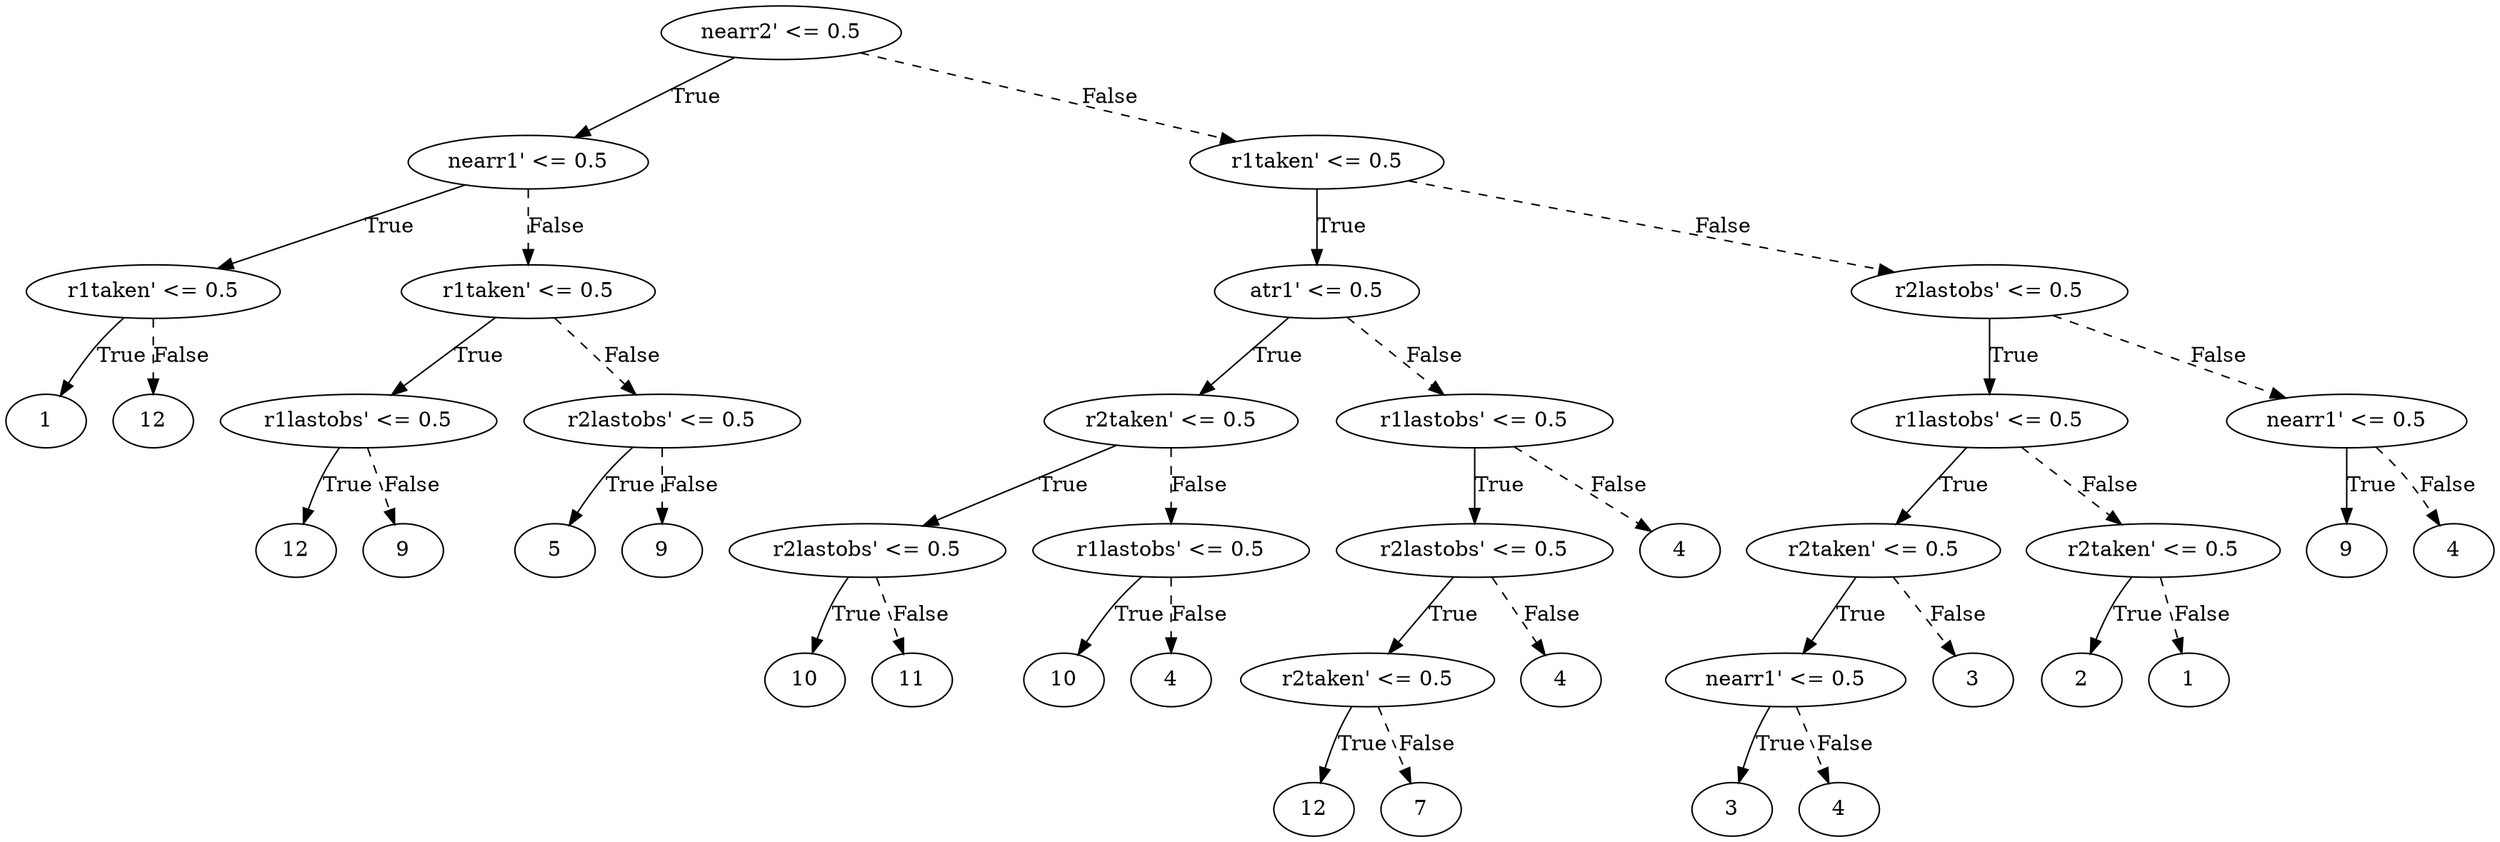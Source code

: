 digraph {
0 [label="nearr2' <= 0.5"];
1 [label="nearr1' <= 0.5"];
2 [label="r1taken' <= 0.5"];
3 [label="1"];
2 -> 3 [label="True"];
4 [label="12"];
2 -> 4 [style="dashed", label="False"];
1 -> 2 [label="True"];
5 [label="r1taken' <= 0.5"];
6 [label="r1lastobs' <= 0.5"];
7 [label="12"];
6 -> 7 [label="True"];
8 [label="9"];
6 -> 8 [style="dashed", label="False"];
5 -> 6 [label="True"];
9 [label="r2lastobs' <= 0.5"];
10 [label="5"];
9 -> 10 [label="True"];
11 [label="9"];
9 -> 11 [style="dashed", label="False"];
5 -> 9 [style="dashed", label="False"];
1 -> 5 [style="dashed", label="False"];
0 -> 1 [label="True"];
12 [label="r1taken' <= 0.5"];
13 [label="atr1' <= 0.5"];
14 [label="r2taken' <= 0.5"];
15 [label="r2lastobs' <= 0.5"];
16 [label="10"];
15 -> 16 [label="True"];
17 [label="11"];
15 -> 17 [style="dashed", label="False"];
14 -> 15 [label="True"];
18 [label="r1lastobs' <= 0.5"];
19 [label="10"];
18 -> 19 [label="True"];
20 [label="4"];
18 -> 20 [style="dashed", label="False"];
14 -> 18 [style="dashed", label="False"];
13 -> 14 [label="True"];
21 [label="r1lastobs' <= 0.5"];
22 [label="r2lastobs' <= 0.5"];
23 [label="r2taken' <= 0.5"];
24 [label="12"];
23 -> 24 [label="True"];
25 [label="7"];
23 -> 25 [style="dashed", label="False"];
22 -> 23 [label="True"];
26 [label="4"];
22 -> 26 [style="dashed", label="False"];
21 -> 22 [label="True"];
27 [label="4"];
21 -> 27 [style="dashed", label="False"];
13 -> 21 [style="dashed", label="False"];
12 -> 13 [label="True"];
28 [label="r2lastobs' <= 0.5"];
29 [label="r1lastobs' <= 0.5"];
30 [label="r2taken' <= 0.5"];
31 [label="nearr1' <= 0.5"];
32 [label="3"];
31 -> 32 [label="True"];
33 [label="4"];
31 -> 33 [style="dashed", label="False"];
30 -> 31 [label="True"];
34 [label="3"];
30 -> 34 [style="dashed", label="False"];
29 -> 30 [label="True"];
35 [label="r2taken' <= 0.5"];
36 [label="2"];
35 -> 36 [label="True"];
37 [label="1"];
35 -> 37 [style="dashed", label="False"];
29 -> 35 [style="dashed", label="False"];
28 -> 29 [label="True"];
38 [label="nearr1' <= 0.5"];
39 [label="9"];
38 -> 39 [label="True"];
40 [label="4"];
38 -> 40 [style="dashed", label="False"];
28 -> 38 [style="dashed", label="False"];
12 -> 28 [style="dashed", label="False"];
0 -> 12 [style="dashed", label="False"];

}